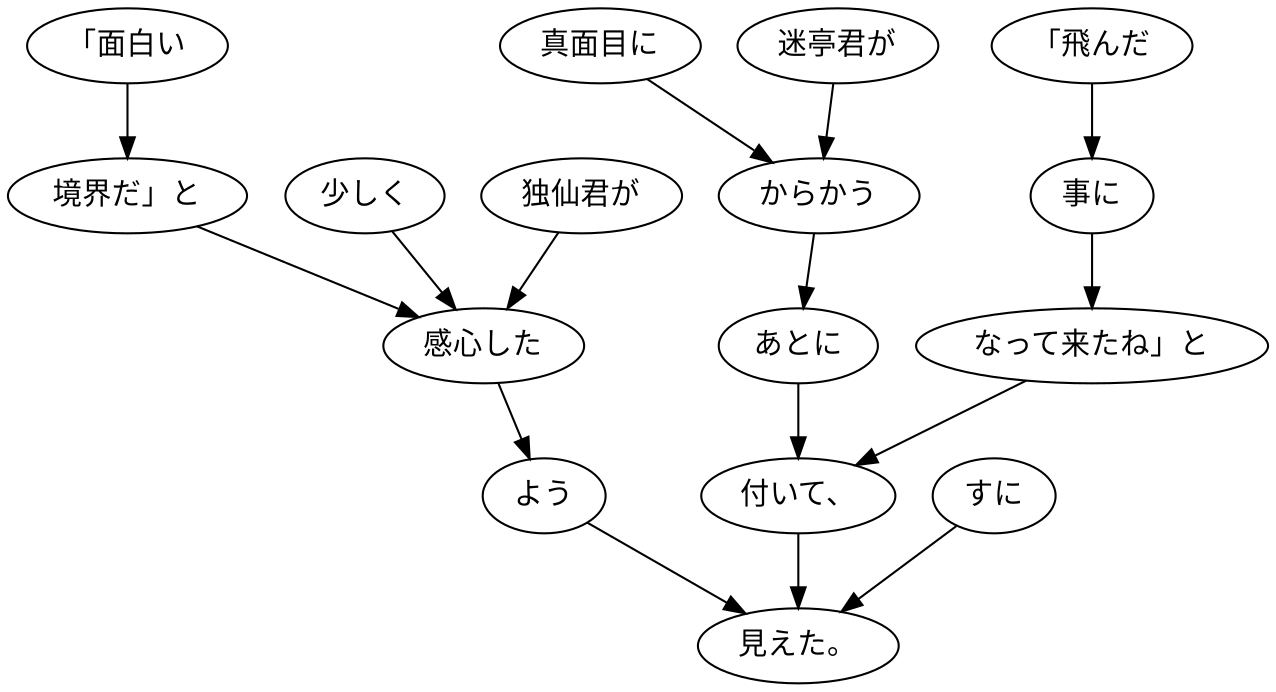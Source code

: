 digraph graph8348 {
	node0 [label="「飛んだ"];
	node1 [label="事に"];
	node2 [label="なって来たね」と"];
	node3 [label="迷亭君が"];
	node4 [label="真面目に"];
	node5 [label="からかう"];
	node6 [label="あとに"];
	node7 [label="付いて、"];
	node8 [label="独仙君が"];
	node9 [label="「面白い"];
	node10 [label="境界だ」と"];
	node11 [label="少しく"];
	node12 [label="感心した"];
	node13 [label="よう"];
	node14 [label="すに"];
	node15 [label="見えた。"];
	node0 -> node1;
	node1 -> node2;
	node2 -> node7;
	node3 -> node5;
	node4 -> node5;
	node5 -> node6;
	node6 -> node7;
	node7 -> node15;
	node8 -> node12;
	node9 -> node10;
	node10 -> node12;
	node11 -> node12;
	node12 -> node13;
	node13 -> node15;
	node14 -> node15;
}
